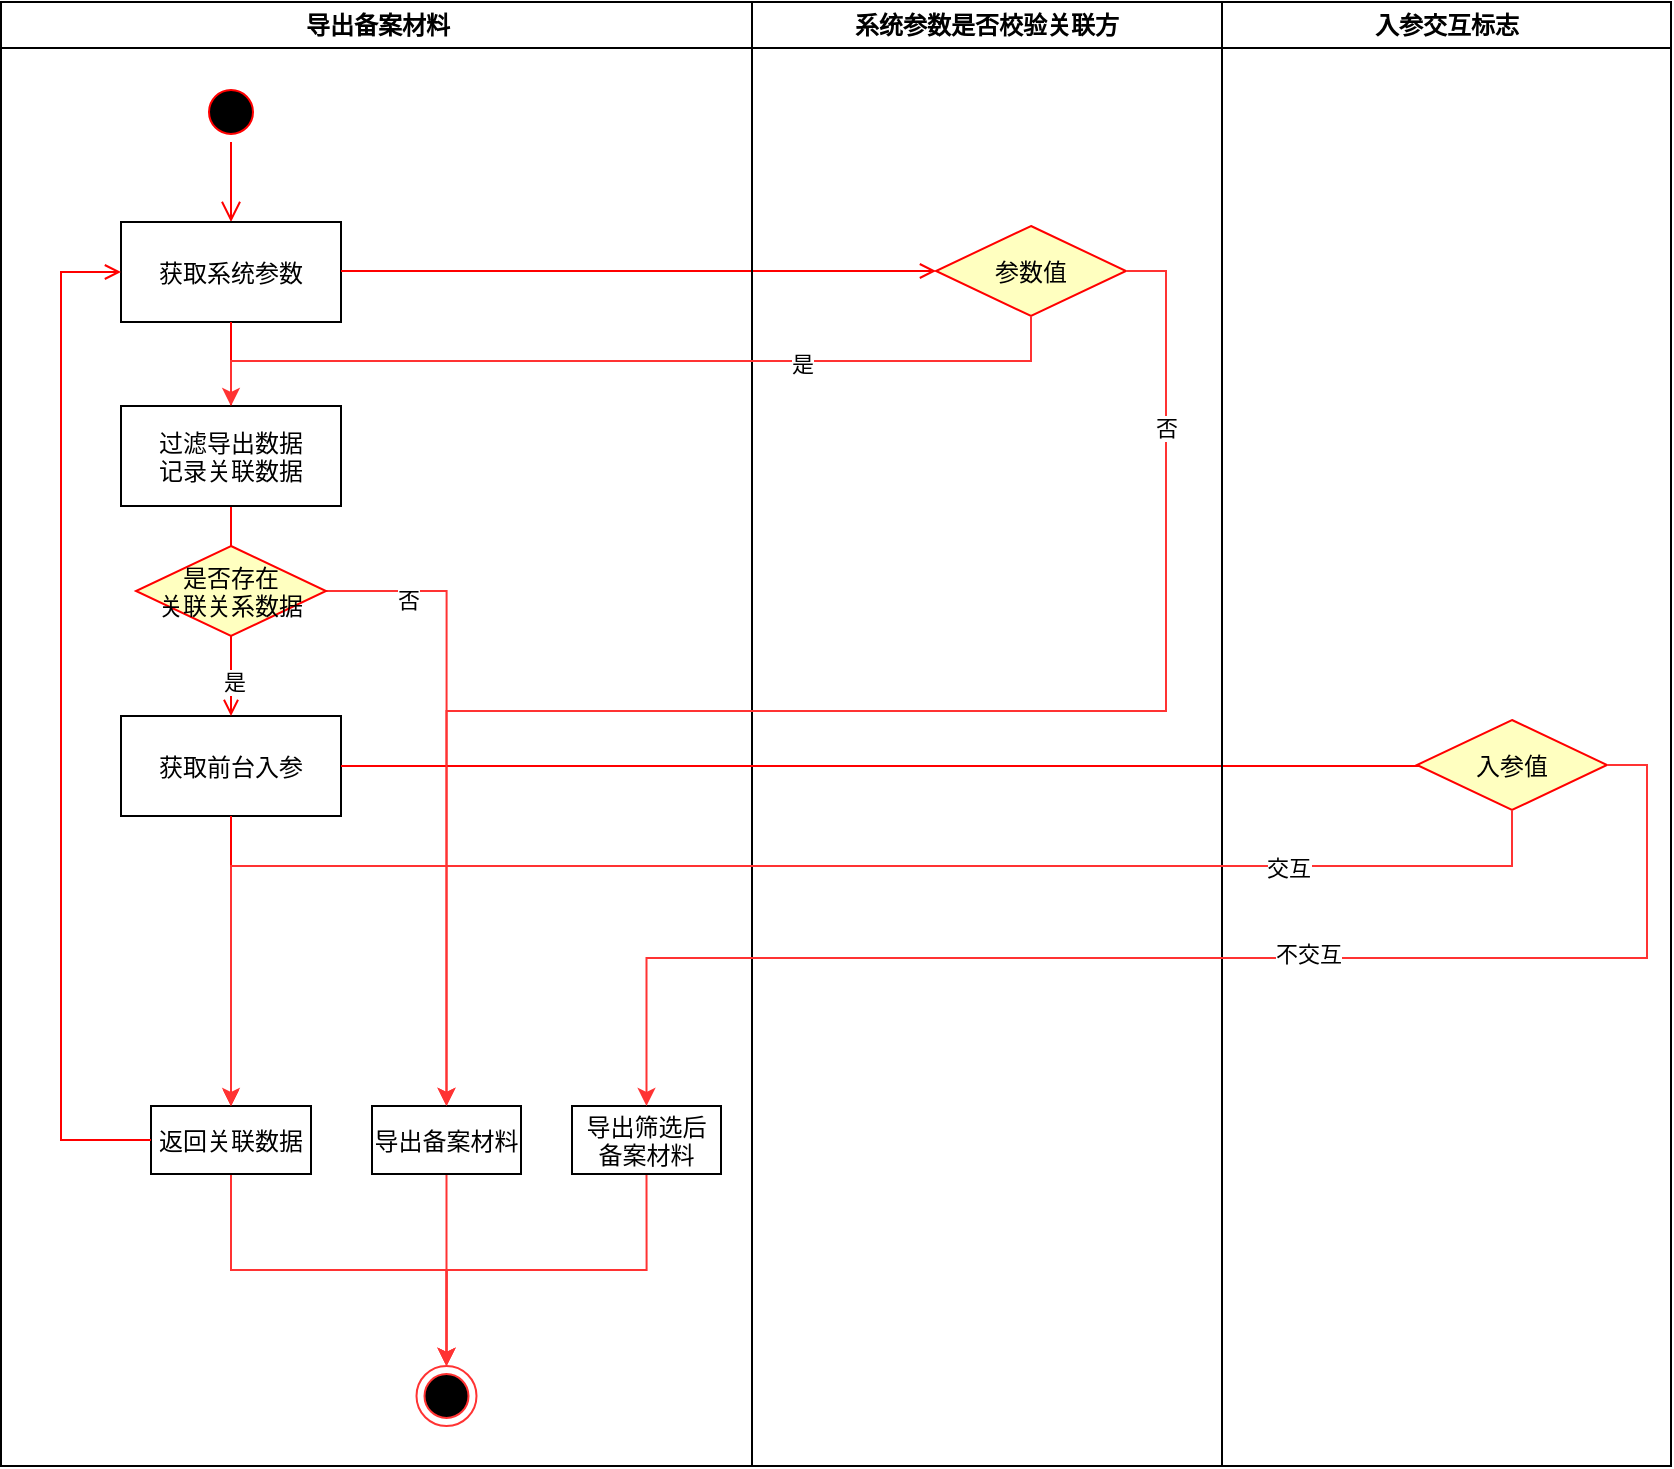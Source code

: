 <mxfile version="21.6.5" type="github">
  <diagram name="Page-1" id="e7e014a7-5840-1c2e-5031-d8a46d1fe8dd">
    <mxGraphModel dx="1434" dy="764" grid="1" gridSize="10" guides="1" tooltips="1" connect="1" arrows="1" fold="1" page="1" pageScale="1" pageWidth="1169" pageHeight="826" background="none" math="0" shadow="0">
      <root>
        <mxCell id="0" />
        <mxCell id="1" parent="0" />
        <mxCell id="2" value="导出备案材料" style="swimlane;whiteSpace=wrap" parent="1" vertex="1">
          <mxGeometry x="164.5" y="128" width="375.5" height="732" as="geometry" />
        </mxCell>
        <mxCell id="5" value="" style="ellipse;shape=startState;fillColor=#000000;strokeColor=#ff0000;" parent="2" vertex="1">
          <mxGeometry x="100" y="40" width="30" height="30" as="geometry" />
        </mxCell>
        <mxCell id="6" value="" style="edgeStyle=elbowEdgeStyle;elbow=horizontal;verticalAlign=bottom;endArrow=open;endSize=8;strokeColor=#FF0000;endFill=1;rounded=0" parent="2" source="5" target="7" edge="1">
          <mxGeometry x="100" y="40" as="geometry">
            <mxPoint x="115" y="110" as="targetPoint" />
          </mxGeometry>
        </mxCell>
        <mxCell id="7" value="获取系统参数" style="" parent="2" vertex="1">
          <mxGeometry x="60" y="110" width="110" height="50" as="geometry" />
        </mxCell>
        <mxCell id="8" value="获取前台入参" style="" parent="2" vertex="1">
          <mxGeometry x="60" y="357" width="110" height="50" as="geometry" />
        </mxCell>
        <mxCell id="9" value="" style="endArrow=open;strokeColor=#FF0000;endFill=1;rounded=0" parent="2" source="7" target="8" edge="1">
          <mxGeometry relative="1" as="geometry" />
        </mxCell>
        <mxCell id="2_pSetCl_xjuwuKrEGpU-51" value="是" style="edgeLabel;html=1;align=center;verticalAlign=middle;resizable=0;points=[];" vertex="1" connectable="0" parent="9">
          <mxGeometry x="0.827" y="1" relative="1" as="geometry">
            <mxPoint as="offset" />
          </mxGeometry>
        </mxCell>
        <mxCell id="2_pSetCl_xjuwuKrEGpU-65" style="edgeStyle=orthogonalEdgeStyle;rounded=0;orthogonalLoop=1;jettySize=auto;html=1;exitX=0.5;exitY=1;exitDx=0;exitDy=0;strokeColor=#FF3333;" edge="1" parent="2" source="10" target="38">
          <mxGeometry relative="1" as="geometry" />
        </mxCell>
        <mxCell id="10" value="返回关联数据" style="" parent="2" vertex="1">
          <mxGeometry x="75" y="552" width="80" height="34" as="geometry" />
        </mxCell>
        <mxCell id="11" value="" style="endArrow=open;strokeColor=#FF0000;endFill=1;rounded=0" parent="2" source="8" target="10" edge="1">
          <mxGeometry relative="1" as="geometry" />
        </mxCell>
        <mxCell id="12" value="" style="edgeStyle=elbowEdgeStyle;elbow=horizontal;strokeColor=#FF0000;endArrow=open;endFill=1;rounded=0" parent="2" source="10" target="7" edge="1">
          <mxGeometry width="100" height="100" relative="1" as="geometry">
            <mxPoint x="160" y="290" as="sourcePoint" />
            <mxPoint x="260" y="190" as="targetPoint" />
            <Array as="points">
              <mxPoint x="30" y="250" />
            </Array>
          </mxGeometry>
        </mxCell>
        <mxCell id="20" value="" style="endArrow=open;strokeColor=#FF0000;endFill=1;rounded=0;entryX=0;entryY=0.5;entryDx=0;entryDy=0;" parent="2" target="21" edge="1">
          <mxGeometry relative="1" as="geometry">
            <mxPoint x="170" y="134.5" as="sourcePoint" />
            <mxPoint x="300" y="134.5" as="targetPoint" />
          </mxGeometry>
        </mxCell>
        <mxCell id="38" value="" style="ellipse;shape=endState;fillColor=#000000;strokeColor=#FF3333;" parent="2" vertex="1">
          <mxGeometry x="207.75" y="682" width="30" height="30" as="geometry" />
        </mxCell>
        <mxCell id="2_pSetCl_xjuwuKrEGpU-49" value="过滤导出数据&#xa;记录关联数据" style="" vertex="1" parent="2">
          <mxGeometry x="60" y="202" width="110" height="50" as="geometry" />
        </mxCell>
        <mxCell id="2_pSetCl_xjuwuKrEGpU-57" style="edgeStyle=orthogonalEdgeStyle;rounded=0;orthogonalLoop=1;jettySize=auto;html=1;exitX=1;exitY=0.5;exitDx=0;exitDy=0;entryX=0.5;entryY=0;entryDx=0;entryDy=0;strokeColor=#FF3333;" edge="1" parent="2" source="2_pSetCl_xjuwuKrEGpU-50" target="2_pSetCl_xjuwuKrEGpU-54">
          <mxGeometry relative="1" as="geometry" />
        </mxCell>
        <mxCell id="2_pSetCl_xjuwuKrEGpU-58" value="否" style="edgeLabel;html=1;align=center;verticalAlign=middle;resizable=0;points=[];" vertex="1" connectable="0" parent="2_pSetCl_xjuwuKrEGpU-57">
          <mxGeometry x="-0.744" y="-3" relative="1" as="geometry">
            <mxPoint y="1" as="offset" />
          </mxGeometry>
        </mxCell>
        <mxCell id="2_pSetCl_xjuwuKrEGpU-50" value="是否存在&#xa;关联关系数据" style="rhombus;fillColor=#ffffc0;strokeColor=#ff0000;" vertex="1" parent="2">
          <mxGeometry x="67.5" y="272" width="95" height="45" as="geometry" />
        </mxCell>
        <mxCell id="2_pSetCl_xjuwuKrEGpU-66" style="edgeStyle=orthogonalEdgeStyle;rounded=0;orthogonalLoop=1;jettySize=auto;html=1;exitX=0.5;exitY=1;exitDx=0;exitDy=0;strokeColor=#FF3333;" edge="1" parent="2" source="2_pSetCl_xjuwuKrEGpU-54" target="38">
          <mxGeometry relative="1" as="geometry" />
        </mxCell>
        <mxCell id="2_pSetCl_xjuwuKrEGpU-54" value="导出备案材料" style="" vertex="1" parent="2">
          <mxGeometry x="185.5" y="552" width="74.5" height="34" as="geometry" />
        </mxCell>
        <mxCell id="2_pSetCl_xjuwuKrEGpU-67" style="edgeStyle=orthogonalEdgeStyle;rounded=0;orthogonalLoop=1;jettySize=auto;html=1;exitX=0.5;exitY=1;exitDx=0;exitDy=0;strokeColor=#FF3333;" edge="1" parent="2" source="2_pSetCl_xjuwuKrEGpU-61" target="38">
          <mxGeometry relative="1" as="geometry" />
        </mxCell>
        <mxCell id="2_pSetCl_xjuwuKrEGpU-61" value="导出筛选后&#xa;备案材料" style="" vertex="1" parent="2">
          <mxGeometry x="285.5" y="552" width="74.5" height="34" as="geometry" />
        </mxCell>
        <mxCell id="3" value="系统参数是否校验关联方" style="swimlane;whiteSpace=wrap" parent="1" vertex="1">
          <mxGeometry x="540" y="128" width="235" height="732" as="geometry" />
        </mxCell>
        <mxCell id="17" value="" style="endArrow=open;strokeColor=#FF0000;endFill=1;rounded=0" parent="3" target="16" edge="1">
          <mxGeometry relative="1" as="geometry">
            <mxPoint x="75" y="160" as="sourcePoint" />
          </mxGeometry>
        </mxCell>
        <mxCell id="19" value="" style="endArrow=open;strokeColor=#FF0000;endFill=1;rounded=0" parent="3" target="18" edge="1">
          <mxGeometry relative="1" as="geometry">
            <mxPoint x="75" y="270" as="sourcePoint" />
          </mxGeometry>
        </mxCell>
        <mxCell id="21" value="参数值" style="rhombus;fillColor=#ffffc0;strokeColor=#ff0000;" parent="3" vertex="1">
          <mxGeometry x="92" y="112" width="95" height="45" as="geometry" />
        </mxCell>
        <mxCell id="2_pSetCl_xjuwuKrEGpU-46" value="" style="endArrow=open;strokeColor=#FF0000;endFill=1;rounded=0;exitX=1;exitY=0.5;exitDx=0;exitDy=0;" edge="1" parent="3" source="8">
          <mxGeometry relative="1" as="geometry">
            <mxPoint x="-111" y="379" as="sourcePoint" />
            <mxPoint x="375" y="382" as="targetPoint" />
          </mxGeometry>
        </mxCell>
        <mxCell id="4" value="入参交互标志" style="swimlane;whiteSpace=wrap" parent="1" vertex="1">
          <mxGeometry x="775" y="128" width="224.5" height="732" as="geometry" />
        </mxCell>
        <mxCell id="2_pSetCl_xjuwuKrEGpU-45" value="入参值" style="rhombus;fillColor=#ffffc0;strokeColor=#ff0000;" vertex="1" parent="4">
          <mxGeometry x="97.5" y="359" width="95" height="45" as="geometry" />
        </mxCell>
        <mxCell id="2_pSetCl_xjuwuKrEGpU-52" style="edgeStyle=orthogonalEdgeStyle;rounded=0;orthogonalLoop=1;jettySize=auto;html=1;exitX=0.5;exitY=1;exitDx=0;exitDy=0;entryX=0.5;entryY=0;entryDx=0;entryDy=0;strokeColor=#FF3333;" edge="1" parent="1" source="21" target="2_pSetCl_xjuwuKrEGpU-49">
          <mxGeometry relative="1" as="geometry" />
        </mxCell>
        <mxCell id="2_pSetCl_xjuwuKrEGpU-53" value="是" style="edgeLabel;html=1;align=center;verticalAlign=middle;resizable=0;points=[];" vertex="1" connectable="0" parent="2_pSetCl_xjuwuKrEGpU-52">
          <mxGeometry x="-0.383" y="1" relative="1" as="geometry">
            <mxPoint as="offset" />
          </mxGeometry>
        </mxCell>
        <mxCell id="2_pSetCl_xjuwuKrEGpU-55" style="edgeStyle=orthogonalEdgeStyle;rounded=0;orthogonalLoop=1;jettySize=auto;html=1;exitX=1;exitY=0.5;exitDx=0;exitDy=0;strokeColor=#FF3333;" edge="1" parent="1" source="21" target="2_pSetCl_xjuwuKrEGpU-54">
          <mxGeometry relative="1" as="geometry" />
        </mxCell>
        <mxCell id="2_pSetCl_xjuwuKrEGpU-56" value="否" style="edgeLabel;html=1;align=center;verticalAlign=middle;resizable=0;points=[];" vertex="1" connectable="0" parent="2_pSetCl_xjuwuKrEGpU-55">
          <mxGeometry x="-0.753" relative="1" as="geometry">
            <mxPoint as="offset" />
          </mxGeometry>
        </mxCell>
        <mxCell id="2_pSetCl_xjuwuKrEGpU-59" style="edgeStyle=orthogonalEdgeStyle;rounded=0;orthogonalLoop=1;jettySize=auto;html=1;exitX=0.5;exitY=1;exitDx=0;exitDy=0;entryX=0.5;entryY=0;entryDx=0;entryDy=0;strokeColor=#FF3333;" edge="1" parent="1" source="2_pSetCl_xjuwuKrEGpU-45" target="10">
          <mxGeometry relative="1" as="geometry">
            <Array as="points">
              <mxPoint x="920" y="560" />
              <mxPoint x="280" y="560" />
            </Array>
          </mxGeometry>
        </mxCell>
        <mxCell id="2_pSetCl_xjuwuKrEGpU-60" value="交互" style="edgeLabel;html=1;align=center;verticalAlign=middle;resizable=0;points=[];" vertex="1" connectable="0" parent="2_pSetCl_xjuwuKrEGpU-59">
          <mxGeometry x="-0.645" y="1" relative="1" as="geometry">
            <mxPoint as="offset" />
          </mxGeometry>
        </mxCell>
        <mxCell id="2_pSetCl_xjuwuKrEGpU-62" style="edgeStyle=orthogonalEdgeStyle;rounded=0;orthogonalLoop=1;jettySize=auto;html=1;exitX=1;exitY=0.5;exitDx=0;exitDy=0;strokeColor=#FF3333;" edge="1" parent="1" source="2_pSetCl_xjuwuKrEGpU-45" target="2_pSetCl_xjuwuKrEGpU-61">
          <mxGeometry relative="1" as="geometry" />
        </mxCell>
        <mxCell id="2_pSetCl_xjuwuKrEGpU-64" value="不交互" style="edgeLabel;html=1;align=center;verticalAlign=middle;resizable=0;points=[];" vertex="1" connectable="0" parent="2_pSetCl_xjuwuKrEGpU-62">
          <mxGeometry x="-0.172" y="-2" relative="1" as="geometry">
            <mxPoint as="offset" />
          </mxGeometry>
        </mxCell>
      </root>
    </mxGraphModel>
  </diagram>
</mxfile>
